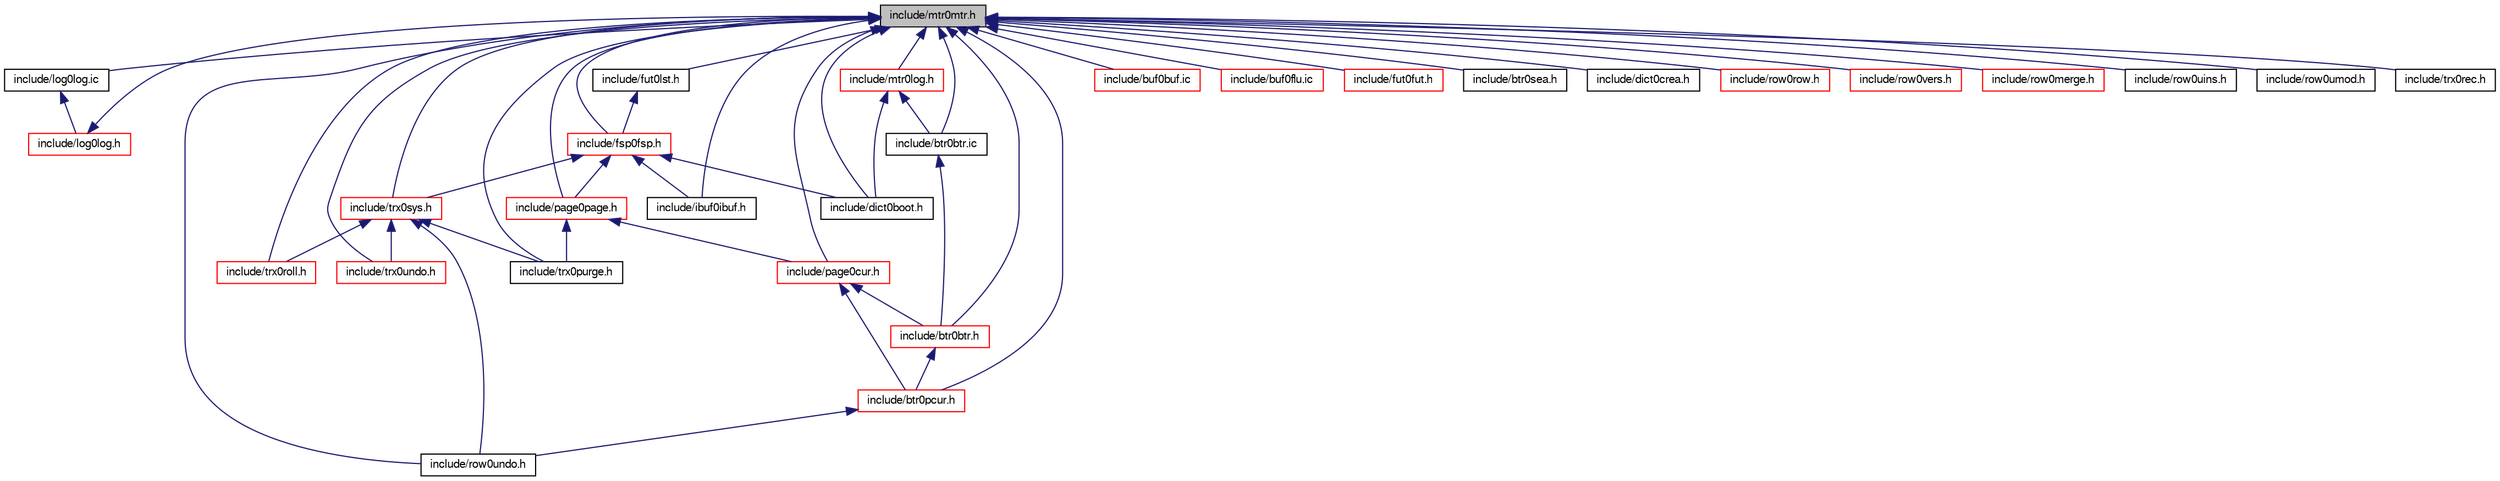 digraph "include/mtr0mtr.h"
{
  bgcolor="transparent";
  edge [fontname="FreeSans",fontsize="10",labelfontname="FreeSans",labelfontsize="10"];
  node [fontname="FreeSans",fontsize="10",shape=record];
  Node1 [label="include/mtr0mtr.h",height=0.2,width=0.4,color="black", fillcolor="grey75", style="filled" fontcolor="black"];
  Node1 -> Node2 [dir="back",color="midnightblue",fontsize="10",style="solid",fontname="FreeSans"];
  Node2 [label="include/log0log.ic",height=0.2,width=0.4,color="black",URL="$log0log_8ic.html"];
  Node2 -> Node3 [dir="back",color="midnightblue",fontsize="10",style="solid",fontname="FreeSans"];
  Node3 [label="include/log0log.h",height=0.2,width=0.4,color="red",URL="$log0log_8h.html"];
  Node3 -> Node1 [dir="back",color="midnightblue",fontsize="10",style="solid",fontname="FreeSans"];
  Node1 -> Node4 [dir="back",color="midnightblue",fontsize="10",style="solid",fontname="FreeSans"];
  Node4 [label="include/trx0roll.h",height=0.2,width=0.4,color="red",URL="$trx0roll_8h.html"];
  Node1 -> Node5 [dir="back",color="midnightblue",fontsize="10",style="solid",fontname="FreeSans"];
  Node5 [label="include/buf0buf.ic",height=0.2,width=0.4,color="red",URL="$buf0buf_8ic.html"];
  Node1 -> Node6 [dir="back",color="midnightblue",fontsize="10",style="solid",fontname="FreeSans"];
  Node6 [label="include/buf0flu.ic",height=0.2,width=0.4,color="red",URL="$buf0flu_8ic.html"];
  Node1 -> Node7 [dir="back",color="midnightblue",fontsize="10",style="solid",fontname="FreeSans"];
  Node7 [label="include/trx0sys.h",height=0.2,width=0.4,color="red",URL="$trx0sys_8h.html"];
  Node7 -> Node4 [dir="back",color="midnightblue",fontsize="10",style="solid",fontname="FreeSans"];
  Node7 -> Node8 [dir="back",color="midnightblue",fontsize="10",style="solid",fontname="FreeSans"];
  Node8 [label="include/trx0undo.h",height=0.2,width=0.4,color="red",URL="$trx0undo_8h.html"];
  Node7 -> Node9 [dir="back",color="midnightblue",fontsize="10",style="solid",fontname="FreeSans"];
  Node9 [label="include/row0undo.h",height=0.2,width=0.4,color="black",URL="$row0undo_8h.html"];
  Node7 -> Node10 [dir="back",color="midnightblue",fontsize="10",style="solid",fontname="FreeSans"];
  Node10 [label="include/trx0purge.h",height=0.2,width=0.4,color="black",URL="$trx0purge_8h.html"];
  Node1 -> Node11 [dir="back",color="midnightblue",fontsize="10",style="solid",fontname="FreeSans"];
  Node11 [label="include/fsp0fsp.h",height=0.2,width=0.4,color="red",URL="$fsp0fsp_8h.html"];
  Node11 -> Node7 [dir="back",color="midnightblue",fontsize="10",style="solid",fontname="FreeSans"];
  Node11 -> Node12 [dir="back",color="midnightblue",fontsize="10",style="solid",fontname="FreeSans"];
  Node12 [label="include/page0page.h",height=0.2,width=0.4,color="red",URL="$page0page_8h.html"];
  Node12 -> Node13 [dir="back",color="midnightblue",fontsize="10",style="solid",fontname="FreeSans"];
  Node13 [label="include/page0cur.h",height=0.2,width=0.4,color="red",URL="$page0cur_8h.html"];
  Node13 -> Node14 [dir="back",color="midnightblue",fontsize="10",style="solid",fontname="FreeSans"];
  Node14 [label="include/btr0btr.h",height=0.2,width=0.4,color="red",URL="$btr0btr_8h.html"];
  Node14 -> Node15 [dir="back",color="midnightblue",fontsize="10",style="solid",fontname="FreeSans"];
  Node15 [label="include/btr0pcur.h",height=0.2,width=0.4,color="red",URL="$btr0pcur_8h.html"];
  Node15 -> Node9 [dir="back",color="midnightblue",fontsize="10",style="solid",fontname="FreeSans"];
  Node13 -> Node15 [dir="back",color="midnightblue",fontsize="10",style="solid",fontname="FreeSans"];
  Node12 -> Node10 [dir="back",color="midnightblue",fontsize="10",style="solid",fontname="FreeSans"];
  Node11 -> Node16 [dir="back",color="midnightblue",fontsize="10",style="solid",fontname="FreeSans"];
  Node16 [label="include/dict0boot.h",height=0.2,width=0.4,color="black",URL="$dict0boot_8h.html"];
  Node11 -> Node17 [dir="back",color="midnightblue",fontsize="10",style="solid",fontname="FreeSans"];
  Node17 [label="include/ibuf0ibuf.h",height=0.2,width=0.4,color="black",URL="$ibuf0ibuf_8h.html"];
  Node1 -> Node18 [dir="back",color="midnightblue",fontsize="10",style="solid",fontname="FreeSans"];
  Node18 [label="include/fut0lst.h",height=0.2,width=0.4,color="black",URL="$fut0lst_8h.html"];
  Node18 -> Node11 [dir="back",color="midnightblue",fontsize="10",style="solid",fontname="FreeSans"];
  Node1 -> Node19 [dir="back",color="midnightblue",fontsize="10",style="solid",fontname="FreeSans"];
  Node19 [label="include/fut0fut.h",height=0.2,width=0.4,color="red",URL="$fut0fut_8h.html"];
  Node1 -> Node20 [dir="back",color="midnightblue",fontsize="10",style="solid",fontname="FreeSans"];
  Node20 [label="include/mtr0log.h",height=0.2,width=0.4,color="red",URL="$mtr0log_8h.html"];
  Node20 -> Node21 [dir="back",color="midnightblue",fontsize="10",style="solid",fontname="FreeSans"];
  Node21 [label="include/btr0btr.ic",height=0.2,width=0.4,color="black",URL="$btr0btr_8ic.html"];
  Node21 -> Node14 [dir="back",color="midnightblue",fontsize="10",style="solid",fontname="FreeSans"];
  Node20 -> Node16 [dir="back",color="midnightblue",fontsize="10",style="solid",fontname="FreeSans"];
  Node1 -> Node12 [dir="back",color="midnightblue",fontsize="10",style="solid",fontname="FreeSans"];
  Node1 -> Node13 [dir="back",color="midnightblue",fontsize="10",style="solid",fontname="FreeSans"];
  Node1 -> Node14 [dir="back",color="midnightblue",fontsize="10",style="solid",fontname="FreeSans"];
  Node1 -> Node21 [dir="back",color="midnightblue",fontsize="10",style="solid",fontname="FreeSans"];
  Node1 -> Node15 [dir="back",color="midnightblue",fontsize="10",style="solid",fontname="FreeSans"];
  Node1 -> Node22 [dir="back",color="midnightblue",fontsize="10",style="solid",fontname="FreeSans"];
  Node22 [label="include/btr0sea.h",height=0.2,width=0.4,color="black",URL="$btr0sea_8h.html"];
  Node1 -> Node16 [dir="back",color="midnightblue",fontsize="10",style="solid",fontname="FreeSans"];
  Node1 -> Node23 [dir="back",color="midnightblue",fontsize="10",style="solid",fontname="FreeSans"];
  Node23 [label="include/dict0crea.h",height=0.2,width=0.4,color="black",URL="$dict0crea_8h.html"];
  Node1 -> Node17 [dir="back",color="midnightblue",fontsize="10",style="solid",fontname="FreeSans"];
  Node1 -> Node24 [dir="back",color="midnightblue",fontsize="10",style="solid",fontname="FreeSans"];
  Node24 [label="include/row0row.h",height=0.2,width=0.4,color="red",URL="$row0row_8h.html"];
  Node1 -> Node8 [dir="back",color="midnightblue",fontsize="10",style="solid",fontname="FreeSans"];
  Node1 -> Node25 [dir="back",color="midnightblue",fontsize="10",style="solid",fontname="FreeSans"];
  Node25 [label="include/row0vers.h",height=0.2,width=0.4,color="red",URL="$row0vers_8h.html"];
  Node1 -> Node26 [dir="back",color="midnightblue",fontsize="10",style="solid",fontname="FreeSans"];
  Node26 [label="include/row0merge.h",height=0.2,width=0.4,color="red",URL="$row0merge_8h.html"];
  Node1 -> Node27 [dir="back",color="midnightblue",fontsize="10",style="solid",fontname="FreeSans"];
  Node27 [label="include/row0uins.h",height=0.2,width=0.4,color="black",URL="$row0uins_8h.html"];
  Node1 -> Node28 [dir="back",color="midnightblue",fontsize="10",style="solid",fontname="FreeSans"];
  Node28 [label="include/row0umod.h",height=0.2,width=0.4,color="black",URL="$row0umod_8h.html"];
  Node1 -> Node9 [dir="back",color="midnightblue",fontsize="10",style="solid",fontname="FreeSans"];
  Node1 -> Node10 [dir="back",color="midnightblue",fontsize="10",style="solid",fontname="FreeSans"];
  Node1 -> Node29 [dir="back",color="midnightblue",fontsize="10",style="solid",fontname="FreeSans"];
  Node29 [label="include/trx0rec.h",height=0.2,width=0.4,color="black",URL="$trx0rec_8h.html"];
}
